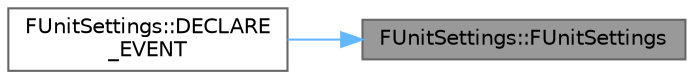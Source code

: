 digraph "FUnitSettings::FUnitSettings"
{
 // INTERACTIVE_SVG=YES
 // LATEX_PDF_SIZE
  bgcolor="transparent";
  edge [fontname=Helvetica,fontsize=10,labelfontname=Helvetica,labelfontsize=10];
  node [fontname=Helvetica,fontsize=10,shape=box,height=0.2,width=0.4];
  rankdir="RL";
  Node1 [id="Node000001",label="FUnitSettings::FUnitSettings",height=0.2,width=0.4,color="gray40", fillcolor="grey60", style="filled", fontcolor="black",tooltip=" "];
  Node1 -> Node2 [id="edge1_Node000001_Node000002",dir="back",color="steelblue1",style="solid",tooltip=" "];
  Node2 [id="Node000002",label="FUnitSettings::DECLARE\l_EVENT",height=0.2,width=0.4,color="grey40", fillcolor="white", style="filled",URL="$d3/d4b/classFUnitSettings.html#af55dfb34a4277ed3a2fc22a67c3f9fd2",tooltip="Returns an event delegate that is executed when a display setting has changed."];
}
